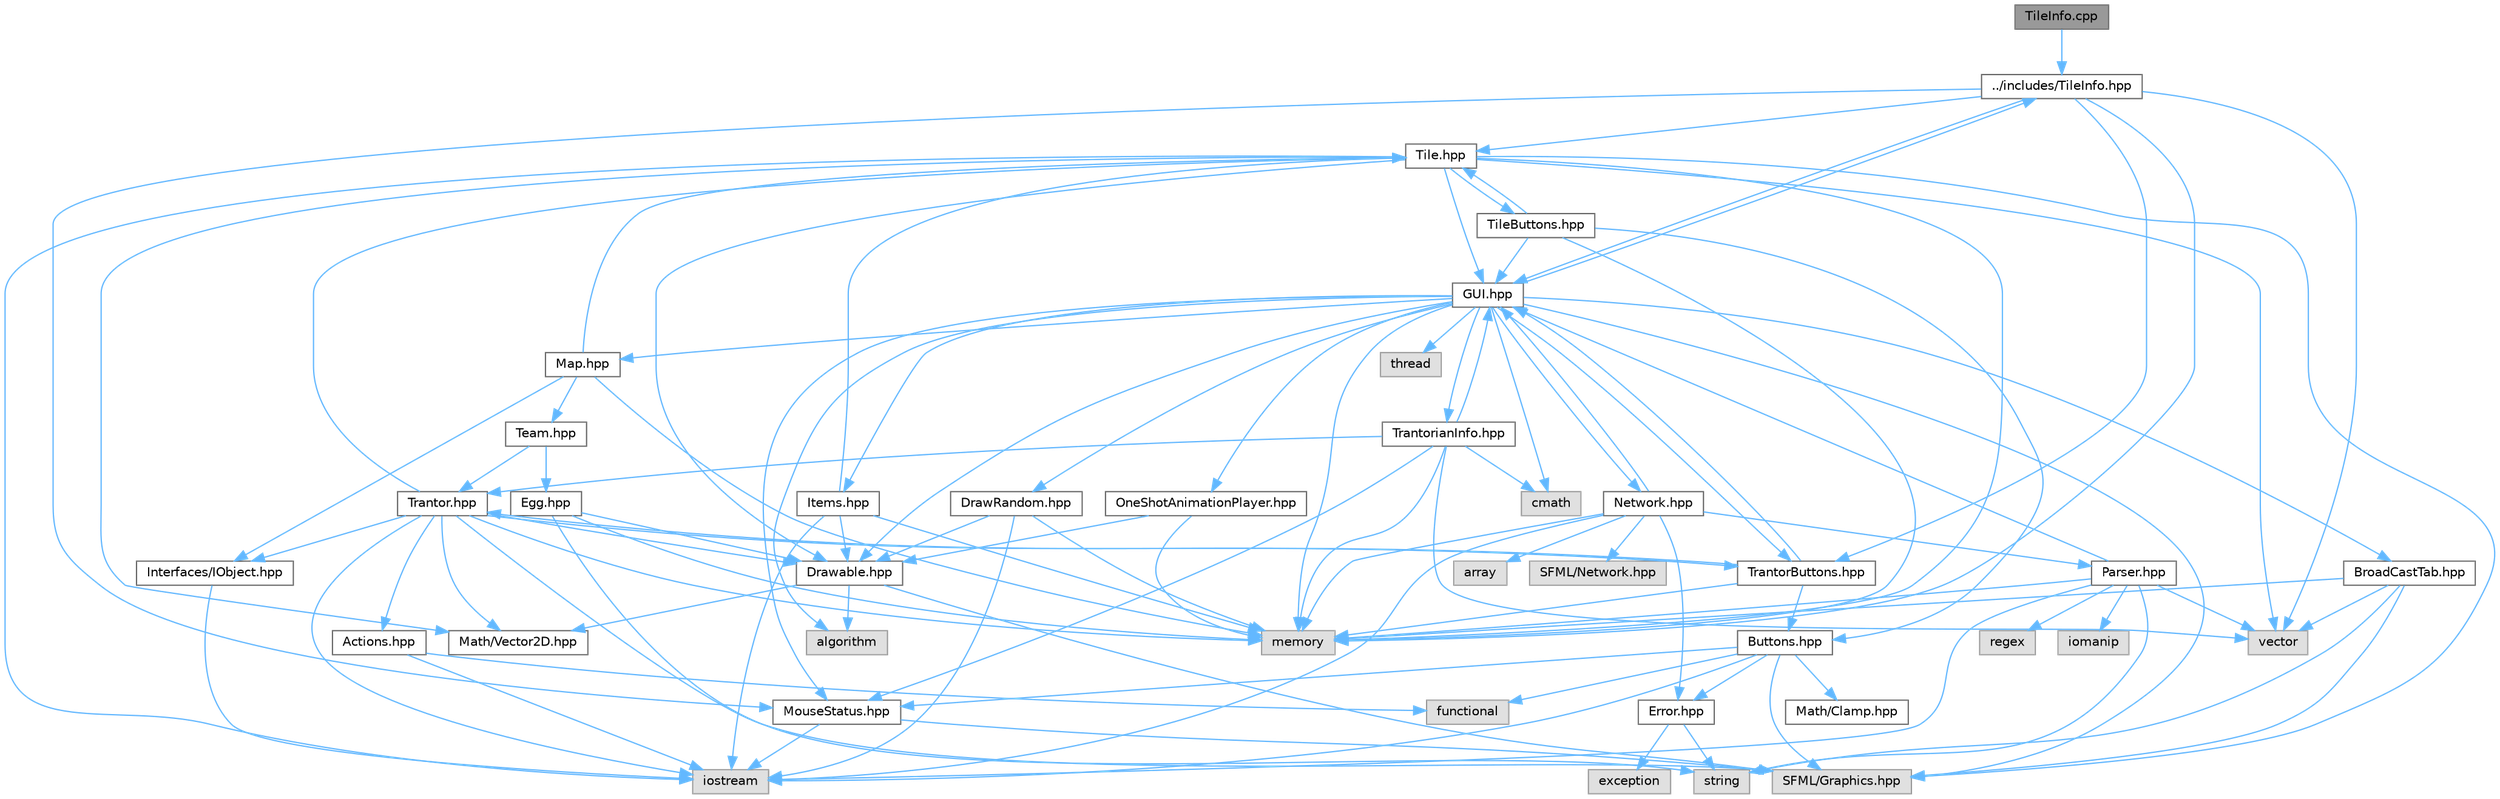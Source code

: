 digraph "TileInfo.cpp"
{
 // LATEX_PDF_SIZE
  bgcolor="transparent";
  edge [fontname=Helvetica,fontsize=10,labelfontname=Helvetica,labelfontsize=10];
  node [fontname=Helvetica,fontsize=10,shape=box,height=0.2,width=0.4];
  Node1 [label="TileInfo.cpp",height=0.2,width=0.4,color="gray40", fillcolor="grey60", style="filled", fontcolor="black",tooltip=" "];
  Node1 -> Node2 [color="steelblue1",style="solid"];
  Node2 [label="../includes/TileInfo.hpp",height=0.2,width=0.4,color="grey40", fillcolor="white", style="filled",URL="$TileInfo_8hpp.html",tooltip=" "];
  Node2 -> Node3 [color="steelblue1",style="solid"];
  Node3 [label="Tile.hpp",height=0.2,width=0.4,color="grey40", fillcolor="white", style="filled",URL="$Tile_8hpp.html",tooltip=" "];
  Node3 -> Node4 [color="steelblue1",style="solid"];
  Node4 [label="iostream",height=0.2,width=0.4,color="grey60", fillcolor="#E0E0E0", style="filled",tooltip=" "];
  Node3 -> Node5 [color="steelblue1",style="solid"];
  Node5 [label="vector",height=0.2,width=0.4,color="grey60", fillcolor="#E0E0E0", style="filled",tooltip=" "];
  Node3 -> Node6 [color="steelblue1",style="solid"];
  Node6 [label="memory",height=0.2,width=0.4,color="grey60", fillcolor="#E0E0E0", style="filled",tooltip=" "];
  Node3 -> Node7 [color="steelblue1",style="solid"];
  Node7 [label="SFML/Graphics.hpp",height=0.2,width=0.4,color="grey60", fillcolor="#E0E0E0", style="filled",tooltip=" "];
  Node3 -> Node8 [color="steelblue1",style="solid"];
  Node8 [label="Math/Vector2D.hpp",height=0.2,width=0.4,color="grey40", fillcolor="white", style="filled",URL="$Vector2D_8hpp.html",tooltip=" "];
  Node3 -> Node9 [color="steelblue1",style="solid"];
  Node9 [label="GUI.hpp",height=0.2,width=0.4,color="grey40", fillcolor="white", style="filled",URL="$GUI_8hpp.html",tooltip=" "];
  Node9 -> Node6 [color="steelblue1",style="solid"];
  Node9 -> Node10 [color="steelblue1",style="solid"];
  Node10 [label="thread",height=0.2,width=0.4,color="grey60", fillcolor="#E0E0E0", style="filled",tooltip=" "];
  Node9 -> Node7 [color="steelblue1",style="solid"];
  Node9 -> Node11 [color="steelblue1",style="solid"];
  Node11 [label="MouseStatus.hpp",height=0.2,width=0.4,color="grey40", fillcolor="white", style="filled",URL="$MouseStatus_8hpp.html",tooltip=" "];
  Node11 -> Node7 [color="steelblue1",style="solid"];
  Node11 -> Node4 [color="steelblue1",style="solid"];
  Node9 -> Node12 [color="steelblue1",style="solid"];
  Node12 [label="Drawable.hpp",height=0.2,width=0.4,color="grey40", fillcolor="white", style="filled",URL="$Drawable_8hpp.html",tooltip=" "];
  Node12 -> Node7 [color="steelblue1",style="solid"];
  Node12 -> Node8 [color="steelblue1",style="solid"];
  Node12 -> Node13 [color="steelblue1",style="solid"];
  Node13 [label="algorithm",height=0.2,width=0.4,color="grey60", fillcolor="#E0E0E0", style="filled",tooltip=" "];
  Node9 -> Node14 [color="steelblue1",style="solid"];
  Node14 [label="Network.hpp",height=0.2,width=0.4,color="grey40", fillcolor="white", style="filled",URL="$Network_8hpp.html",tooltip=" "];
  Node14 -> Node6 [color="steelblue1",style="solid"];
  Node14 -> Node15 [color="steelblue1",style="solid"];
  Node15 [label="array",height=0.2,width=0.4,color="grey60", fillcolor="#E0E0E0", style="filled",tooltip=" "];
  Node14 -> Node4 [color="steelblue1",style="solid"];
  Node14 -> Node16 [color="steelblue1",style="solid"];
  Node16 [label="Error.hpp",height=0.2,width=0.4,color="grey40", fillcolor="white", style="filled",URL="$Error_8hpp.html",tooltip=" "];
  Node16 -> Node17 [color="steelblue1",style="solid"];
  Node17 [label="exception",height=0.2,width=0.4,color="grey60", fillcolor="#E0E0E0", style="filled",tooltip=" "];
  Node16 -> Node18 [color="steelblue1",style="solid"];
  Node18 [label="string",height=0.2,width=0.4,color="grey60", fillcolor="#E0E0E0", style="filled",tooltip=" "];
  Node14 -> Node19 [color="steelblue1",style="solid"];
  Node19 [label="Parser.hpp",height=0.2,width=0.4,color="grey40", fillcolor="white", style="filled",URL="$Parser_8hpp.html",tooltip=" "];
  Node19 -> Node4 [color="steelblue1",style="solid"];
  Node19 -> Node5 [color="steelblue1",style="solid"];
  Node19 -> Node18 [color="steelblue1",style="solid"];
  Node19 -> Node20 [color="steelblue1",style="solid"];
  Node20 [label="iomanip",height=0.2,width=0.4,color="grey60", fillcolor="#E0E0E0", style="filled",tooltip=" "];
  Node19 -> Node6 [color="steelblue1",style="solid"];
  Node19 -> Node21 [color="steelblue1",style="solid"];
  Node21 [label="regex",height=0.2,width=0.4,color="grey60", fillcolor="#E0E0E0", style="filled",tooltip=" "];
  Node19 -> Node9 [color="steelblue1",style="solid"];
  Node14 -> Node22 [color="steelblue1",style="solid"];
  Node22 [label="SFML/Network.hpp",height=0.2,width=0.4,color="grey60", fillcolor="#E0E0E0", style="filled",tooltip=" "];
  Node14 -> Node9 [color="steelblue1",style="solid"];
  Node9 -> Node23 [color="steelblue1",style="solid"];
  Node23 [label="Items.hpp",height=0.2,width=0.4,color="grey40", fillcolor="white", style="filled",URL="$Items_8hpp.html",tooltip=" "];
  Node23 -> Node12 [color="steelblue1",style="solid"];
  Node23 -> Node3 [color="steelblue1",style="solid"];
  Node23 -> Node4 [color="steelblue1",style="solid"];
  Node23 -> Node6 [color="steelblue1",style="solid"];
  Node9 -> Node24 [color="steelblue1",style="solid"];
  Node24 [label="Map.hpp",height=0.2,width=0.4,color="grey40", fillcolor="white", style="filled",URL="$Map_8hpp.html",tooltip=" "];
  Node24 -> Node6 [color="steelblue1",style="solid"];
  Node24 -> Node25 [color="steelblue1",style="solid"];
  Node25 [label="Interfaces/IObject.hpp",height=0.2,width=0.4,color="grey40", fillcolor="white", style="filled",URL="$IObject_8hpp.html",tooltip=" "];
  Node25 -> Node4 [color="steelblue1",style="solid"];
  Node24 -> Node3 [color="steelblue1",style="solid"];
  Node24 -> Node26 [color="steelblue1",style="solid"];
  Node26 [label="Team.hpp",height=0.2,width=0.4,color="grey40", fillcolor="white", style="filled",URL="$Team_8hpp.html",tooltip=" "];
  Node26 -> Node27 [color="steelblue1",style="solid"];
  Node27 [label="Trantor.hpp",height=0.2,width=0.4,color="grey40", fillcolor="white", style="filled",URL="$Trantor_8hpp.html",tooltip=" "];
  Node27 -> Node6 [color="steelblue1",style="solid"];
  Node27 -> Node4 [color="steelblue1",style="solid"];
  Node27 -> Node7 [color="steelblue1",style="solid"];
  Node27 -> Node8 [color="steelblue1",style="solid"];
  Node27 -> Node28 [color="steelblue1",style="solid"];
  Node28 [label="Actions.hpp",height=0.2,width=0.4,color="grey40", fillcolor="white", style="filled",URL="$Actions_8hpp.html",tooltip=" "];
  Node28 -> Node4 [color="steelblue1",style="solid"];
  Node28 -> Node29 [color="steelblue1",style="solid"];
  Node29 [label="functional",height=0.2,width=0.4,color="grey60", fillcolor="#E0E0E0", style="filled",tooltip=" "];
  Node27 -> Node25 [color="steelblue1",style="solid"];
  Node27 -> Node12 [color="steelblue1",style="solid"];
  Node27 -> Node3 [color="steelblue1",style="solid"];
  Node27 -> Node30 [color="steelblue1",style="solid"];
  Node30 [label="TrantorButtons.hpp",height=0.2,width=0.4,color="grey40", fillcolor="white", style="filled",URL="$TrantorButtons_8hpp.html",tooltip=" "];
  Node30 -> Node6 [color="steelblue1",style="solid"];
  Node30 -> Node27 [color="steelblue1",style="solid"];
  Node30 -> Node31 [color="steelblue1",style="solid"];
  Node31 [label="Buttons.hpp",height=0.2,width=0.4,color="grey40", fillcolor="white", style="filled",URL="$Buttons_8hpp.html",tooltip=" "];
  Node31 -> Node7 [color="steelblue1",style="solid"];
  Node31 -> Node11 [color="steelblue1",style="solid"];
  Node31 -> Node32 [color="steelblue1",style="solid"];
  Node32 [label="Math/Clamp.hpp",height=0.2,width=0.4,color="grey40", fillcolor="white", style="filled",URL="$Clamp_8hpp.html",tooltip=" "];
  Node31 -> Node16 [color="steelblue1",style="solid"];
  Node31 -> Node4 [color="steelblue1",style="solid"];
  Node31 -> Node29 [color="steelblue1",style="solid"];
  Node30 -> Node9 [color="steelblue1",style="solid"];
  Node26 -> Node33 [color="steelblue1",style="solid"];
  Node33 [label="Egg.hpp",height=0.2,width=0.4,color="grey40", fillcolor="white", style="filled",URL="$Egg_8hpp.html",tooltip=" "];
  Node33 -> Node12 [color="steelblue1",style="solid"];
  Node33 -> Node6 [color="steelblue1",style="solid"];
  Node33 -> Node18 [color="steelblue1",style="solid"];
  Node9 -> Node34 [color="steelblue1",style="solid"];
  Node34 [label="TrantorianInfo.hpp",height=0.2,width=0.4,color="grey40", fillcolor="white", style="filled",URL="$TrantorianInfo_8hpp.html",tooltip=" "];
  Node34 -> Node11 [color="steelblue1",style="solid"];
  Node34 -> Node6 [color="steelblue1",style="solid"];
  Node34 -> Node5 [color="steelblue1",style="solid"];
  Node34 -> Node27 [color="steelblue1",style="solid"];
  Node34 -> Node9 [color="steelblue1",style="solid"];
  Node34 -> Node35 [color="steelblue1",style="solid"];
  Node35 [label="cmath",height=0.2,width=0.4,color="grey60", fillcolor="#E0E0E0", style="filled",tooltip=" "];
  Node9 -> Node2 [color="steelblue1",style="solid"];
  Node9 -> Node36 [color="steelblue1",style="solid"];
  Node36 [label="DrawRandom.hpp",height=0.2,width=0.4,color="grey40", fillcolor="white", style="filled",URL="$DrawRandom_8hpp.html",tooltip=" "];
  Node36 -> Node4 [color="steelblue1",style="solid"];
  Node36 -> Node6 [color="steelblue1",style="solid"];
  Node36 -> Node12 [color="steelblue1",style="solid"];
  Node9 -> Node37 [color="steelblue1",style="solid"];
  Node37 [label="BroadCastTab.hpp",height=0.2,width=0.4,color="grey40", fillcolor="white", style="filled",URL="$BroadCastTab_8hpp.html",tooltip=" "];
  Node37 -> Node7 [color="steelblue1",style="solid"];
  Node37 -> Node5 [color="steelblue1",style="solid"];
  Node37 -> Node18 [color="steelblue1",style="solid"];
  Node37 -> Node6 [color="steelblue1",style="solid"];
  Node9 -> Node38 [color="steelblue1",style="solid"];
  Node38 [label="OneShotAnimationPlayer.hpp",height=0.2,width=0.4,color="grey40", fillcolor="white", style="filled",URL="$OneShotAnimationPlayer_8hpp.html",tooltip=" "];
  Node38 -> Node6 [color="steelblue1",style="solid"];
  Node38 -> Node12 [color="steelblue1",style="solid"];
  Node9 -> Node30 [color="steelblue1",style="solid"];
  Node9 -> Node35 [color="steelblue1",style="solid"];
  Node9 -> Node13 [color="steelblue1",style="solid"];
  Node3 -> Node39 [color="steelblue1",style="solid"];
  Node39 [label="TileButtons.hpp",height=0.2,width=0.4,color="grey40", fillcolor="white", style="filled",URL="$TileButtons_8hpp.html",tooltip=" "];
  Node39 -> Node6 [color="steelblue1",style="solid"];
  Node39 -> Node3 [color="steelblue1",style="solid"];
  Node39 -> Node31 [color="steelblue1",style="solid"];
  Node39 -> Node9 [color="steelblue1",style="solid"];
  Node3 -> Node12 [color="steelblue1",style="solid"];
  Node2 -> Node11 [color="steelblue1",style="solid"];
  Node2 -> Node30 [color="steelblue1",style="solid"];
  Node2 -> Node6 [color="steelblue1",style="solid"];
  Node2 -> Node5 [color="steelblue1",style="solid"];
  Node2 -> Node9 [color="steelblue1",style="solid"];
}
